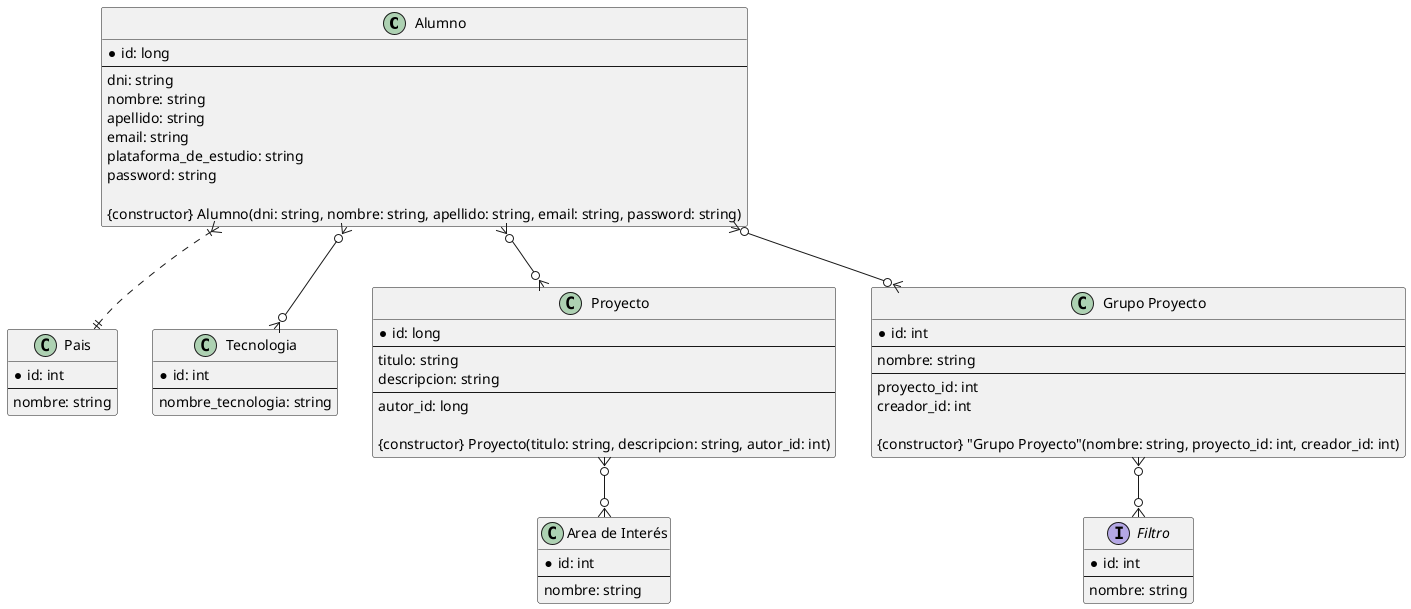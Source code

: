 @startuml

class Alumno {
  * id: long
  --
  dni: string
  nombre: string
  apellido: string
  email: string
  plataforma_de_estudio: string
  password: string

  {constructor} Alumno(dni: string, nombre: string, apellido: string, email: string, password: string)
}

class Pais {
  * id: int
  --
  nombre: string
}

class Tecnologia {
  * id: int
  --
  nombre_tecnologia: string
}

class Proyecto {
  * id: long
  --
  titulo: string
  descripcion: string
  --
  autor_id: long

  {constructor} Proyecto(titulo: string, descripcion: string, autor_id: int)
}

class "Area de Interés" {
  * id: int
  --
  nombre: string
}

class "Grupo Proyecto" {
  * id: int
  --
  nombre: string
  --
  proyecto_id: int
  creador_id: int

  {constructor} "Grupo Proyecto"(nombre: string, proyecto_id: int, creador_id: int)
}

interface Filtro {
  * id: int
  --
  nombre: string
}


Alumno }|..|| Pais
Alumno }o--o{ Tecnologia
Alumno }o--o{ "Grupo Proyecto"
Alumno }o--o{ Proyecto
Proyecto }o--o{ "Area de Interés"
"Grupo Proyecto" }o--o{ Filtro

@enduml
